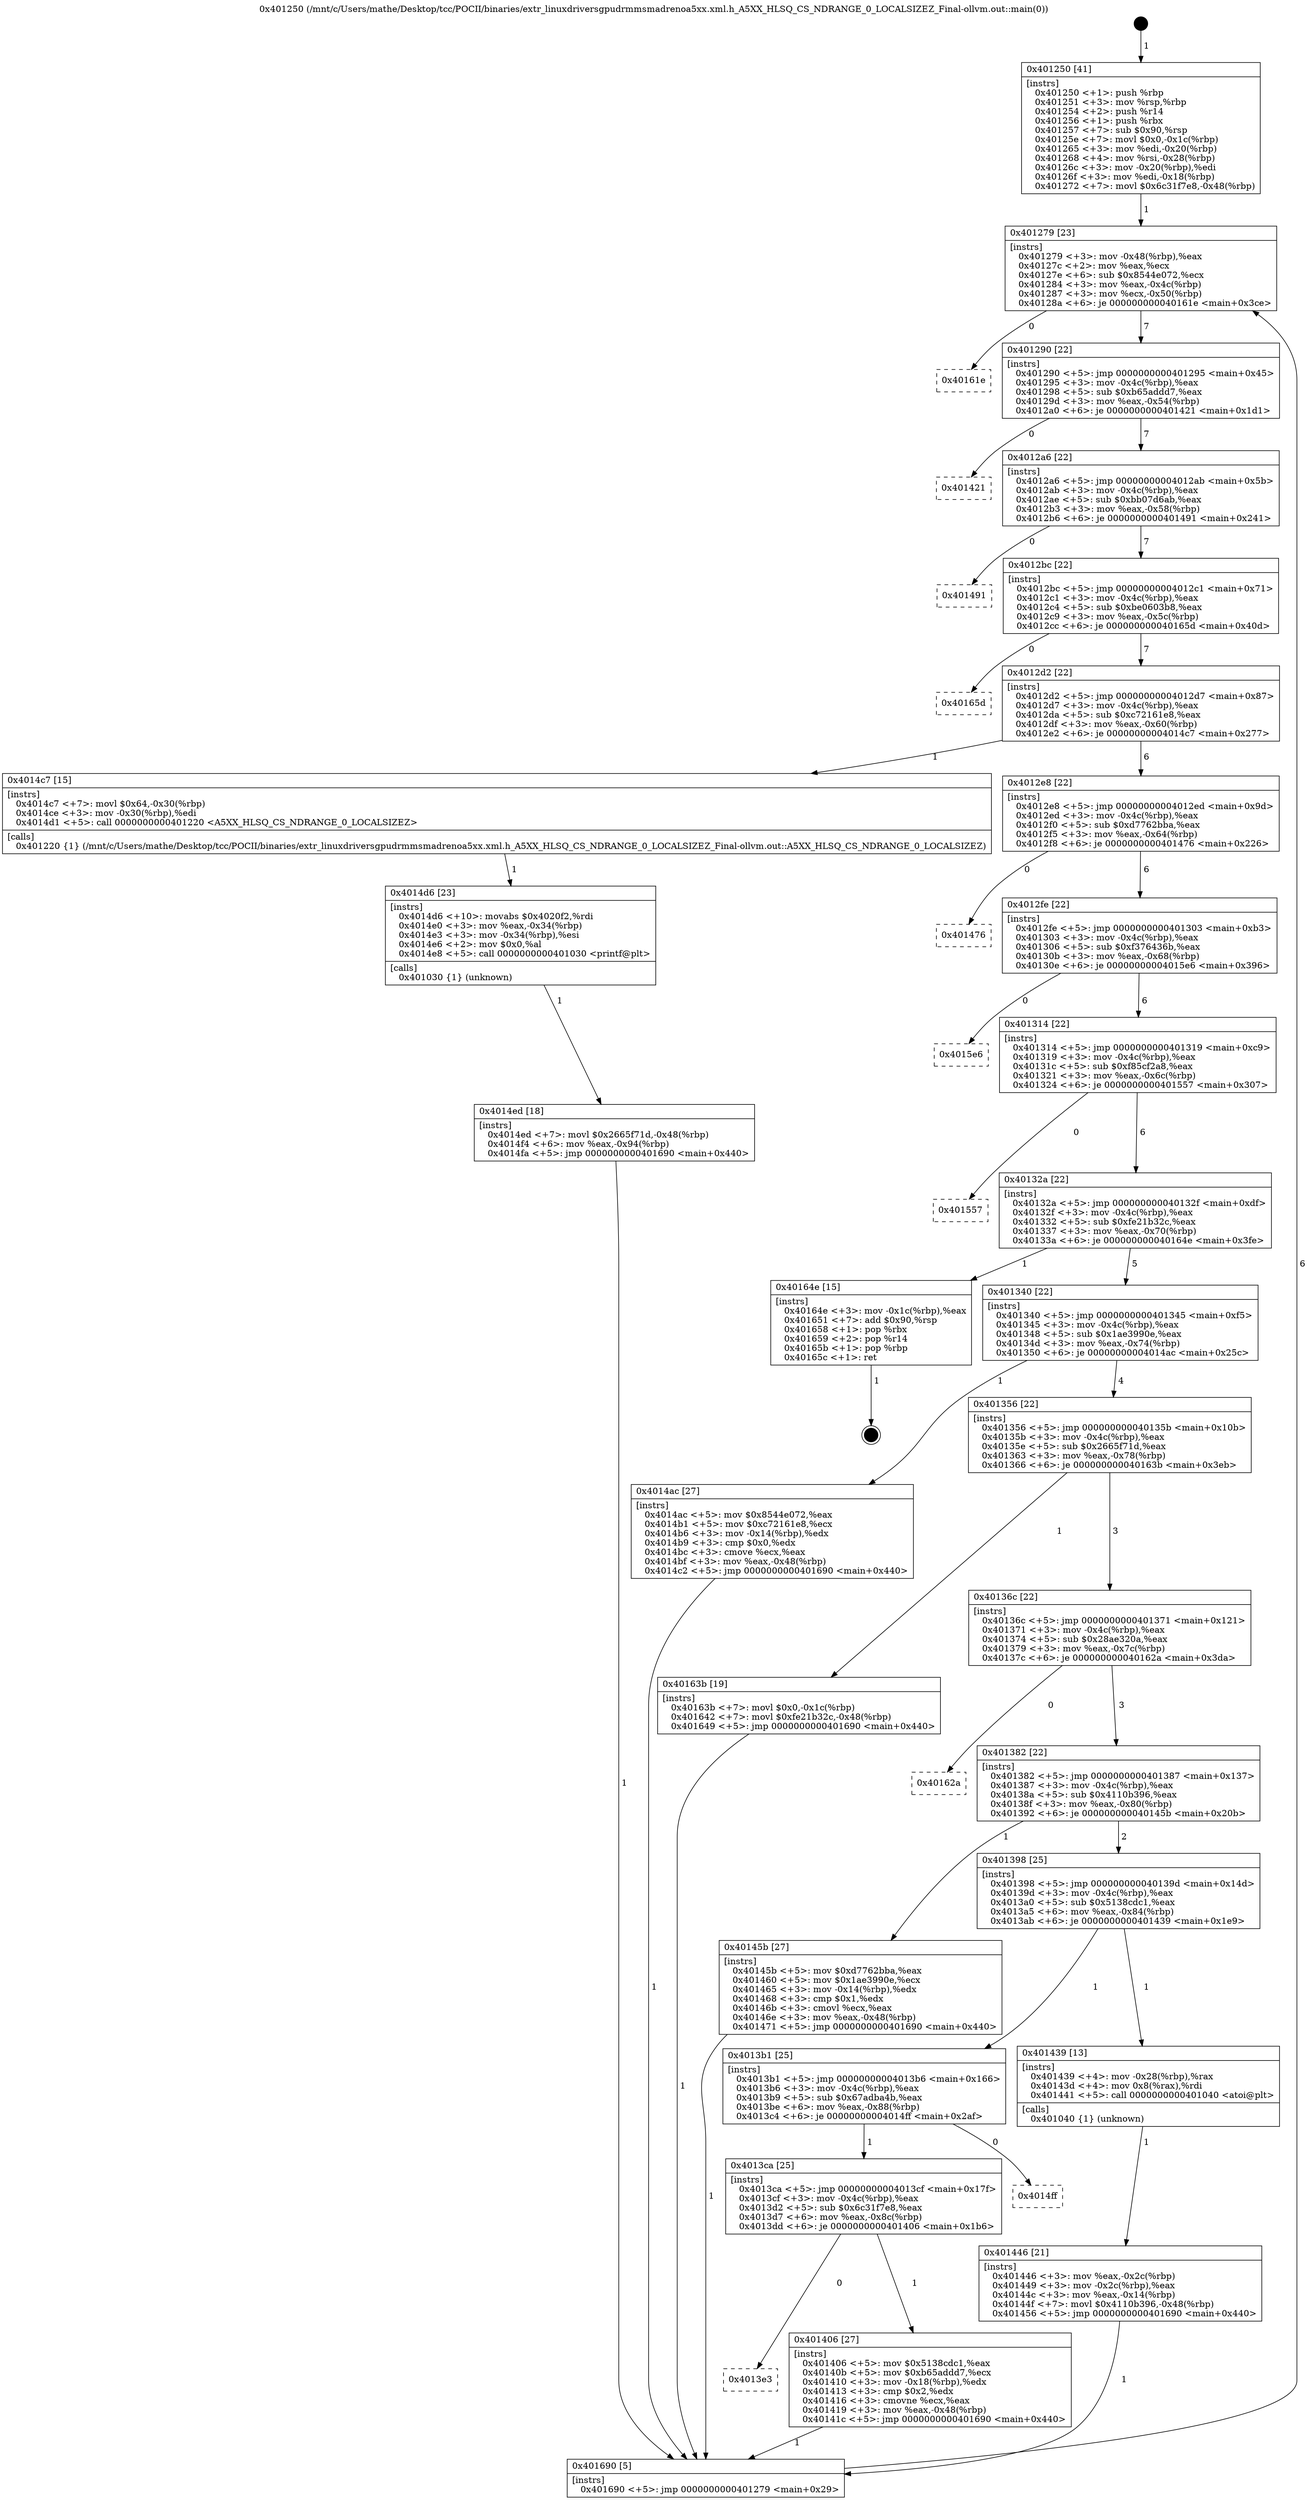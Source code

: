 digraph "0x401250" {
  label = "0x401250 (/mnt/c/Users/mathe/Desktop/tcc/POCII/binaries/extr_linuxdriversgpudrmmsmadrenoa5xx.xml.h_A5XX_HLSQ_CS_NDRANGE_0_LOCALSIZEZ_Final-ollvm.out::main(0))"
  labelloc = "t"
  node[shape=record]

  Entry [label="",width=0.3,height=0.3,shape=circle,fillcolor=black,style=filled]
  "0x401279" [label="{
     0x401279 [23]\l
     | [instrs]\l
     &nbsp;&nbsp;0x401279 \<+3\>: mov -0x48(%rbp),%eax\l
     &nbsp;&nbsp;0x40127c \<+2\>: mov %eax,%ecx\l
     &nbsp;&nbsp;0x40127e \<+6\>: sub $0x8544e072,%ecx\l
     &nbsp;&nbsp;0x401284 \<+3\>: mov %eax,-0x4c(%rbp)\l
     &nbsp;&nbsp;0x401287 \<+3\>: mov %ecx,-0x50(%rbp)\l
     &nbsp;&nbsp;0x40128a \<+6\>: je 000000000040161e \<main+0x3ce\>\l
  }"]
  "0x40161e" [label="{
     0x40161e\l
  }", style=dashed]
  "0x401290" [label="{
     0x401290 [22]\l
     | [instrs]\l
     &nbsp;&nbsp;0x401290 \<+5\>: jmp 0000000000401295 \<main+0x45\>\l
     &nbsp;&nbsp;0x401295 \<+3\>: mov -0x4c(%rbp),%eax\l
     &nbsp;&nbsp;0x401298 \<+5\>: sub $0xb65addd7,%eax\l
     &nbsp;&nbsp;0x40129d \<+3\>: mov %eax,-0x54(%rbp)\l
     &nbsp;&nbsp;0x4012a0 \<+6\>: je 0000000000401421 \<main+0x1d1\>\l
  }"]
  Exit [label="",width=0.3,height=0.3,shape=circle,fillcolor=black,style=filled,peripheries=2]
  "0x401421" [label="{
     0x401421\l
  }", style=dashed]
  "0x4012a6" [label="{
     0x4012a6 [22]\l
     | [instrs]\l
     &nbsp;&nbsp;0x4012a6 \<+5\>: jmp 00000000004012ab \<main+0x5b\>\l
     &nbsp;&nbsp;0x4012ab \<+3\>: mov -0x4c(%rbp),%eax\l
     &nbsp;&nbsp;0x4012ae \<+5\>: sub $0xbb07d6ab,%eax\l
     &nbsp;&nbsp;0x4012b3 \<+3\>: mov %eax,-0x58(%rbp)\l
     &nbsp;&nbsp;0x4012b6 \<+6\>: je 0000000000401491 \<main+0x241\>\l
  }"]
  "0x4014ed" [label="{
     0x4014ed [18]\l
     | [instrs]\l
     &nbsp;&nbsp;0x4014ed \<+7\>: movl $0x2665f71d,-0x48(%rbp)\l
     &nbsp;&nbsp;0x4014f4 \<+6\>: mov %eax,-0x94(%rbp)\l
     &nbsp;&nbsp;0x4014fa \<+5\>: jmp 0000000000401690 \<main+0x440\>\l
  }"]
  "0x401491" [label="{
     0x401491\l
  }", style=dashed]
  "0x4012bc" [label="{
     0x4012bc [22]\l
     | [instrs]\l
     &nbsp;&nbsp;0x4012bc \<+5\>: jmp 00000000004012c1 \<main+0x71\>\l
     &nbsp;&nbsp;0x4012c1 \<+3\>: mov -0x4c(%rbp),%eax\l
     &nbsp;&nbsp;0x4012c4 \<+5\>: sub $0xbe0603b8,%eax\l
     &nbsp;&nbsp;0x4012c9 \<+3\>: mov %eax,-0x5c(%rbp)\l
     &nbsp;&nbsp;0x4012cc \<+6\>: je 000000000040165d \<main+0x40d\>\l
  }"]
  "0x4014d6" [label="{
     0x4014d6 [23]\l
     | [instrs]\l
     &nbsp;&nbsp;0x4014d6 \<+10\>: movabs $0x4020f2,%rdi\l
     &nbsp;&nbsp;0x4014e0 \<+3\>: mov %eax,-0x34(%rbp)\l
     &nbsp;&nbsp;0x4014e3 \<+3\>: mov -0x34(%rbp),%esi\l
     &nbsp;&nbsp;0x4014e6 \<+2\>: mov $0x0,%al\l
     &nbsp;&nbsp;0x4014e8 \<+5\>: call 0000000000401030 \<printf@plt\>\l
     | [calls]\l
     &nbsp;&nbsp;0x401030 \{1\} (unknown)\l
  }"]
  "0x40165d" [label="{
     0x40165d\l
  }", style=dashed]
  "0x4012d2" [label="{
     0x4012d2 [22]\l
     | [instrs]\l
     &nbsp;&nbsp;0x4012d2 \<+5\>: jmp 00000000004012d7 \<main+0x87\>\l
     &nbsp;&nbsp;0x4012d7 \<+3\>: mov -0x4c(%rbp),%eax\l
     &nbsp;&nbsp;0x4012da \<+5\>: sub $0xc72161e8,%eax\l
     &nbsp;&nbsp;0x4012df \<+3\>: mov %eax,-0x60(%rbp)\l
     &nbsp;&nbsp;0x4012e2 \<+6\>: je 00000000004014c7 \<main+0x277\>\l
  }"]
  "0x401446" [label="{
     0x401446 [21]\l
     | [instrs]\l
     &nbsp;&nbsp;0x401446 \<+3\>: mov %eax,-0x2c(%rbp)\l
     &nbsp;&nbsp;0x401449 \<+3\>: mov -0x2c(%rbp),%eax\l
     &nbsp;&nbsp;0x40144c \<+3\>: mov %eax,-0x14(%rbp)\l
     &nbsp;&nbsp;0x40144f \<+7\>: movl $0x4110b396,-0x48(%rbp)\l
     &nbsp;&nbsp;0x401456 \<+5\>: jmp 0000000000401690 \<main+0x440\>\l
  }"]
  "0x4014c7" [label="{
     0x4014c7 [15]\l
     | [instrs]\l
     &nbsp;&nbsp;0x4014c7 \<+7\>: movl $0x64,-0x30(%rbp)\l
     &nbsp;&nbsp;0x4014ce \<+3\>: mov -0x30(%rbp),%edi\l
     &nbsp;&nbsp;0x4014d1 \<+5\>: call 0000000000401220 \<A5XX_HLSQ_CS_NDRANGE_0_LOCALSIZEZ\>\l
     | [calls]\l
     &nbsp;&nbsp;0x401220 \{1\} (/mnt/c/Users/mathe/Desktop/tcc/POCII/binaries/extr_linuxdriversgpudrmmsmadrenoa5xx.xml.h_A5XX_HLSQ_CS_NDRANGE_0_LOCALSIZEZ_Final-ollvm.out::A5XX_HLSQ_CS_NDRANGE_0_LOCALSIZEZ)\l
  }"]
  "0x4012e8" [label="{
     0x4012e8 [22]\l
     | [instrs]\l
     &nbsp;&nbsp;0x4012e8 \<+5\>: jmp 00000000004012ed \<main+0x9d\>\l
     &nbsp;&nbsp;0x4012ed \<+3\>: mov -0x4c(%rbp),%eax\l
     &nbsp;&nbsp;0x4012f0 \<+5\>: sub $0xd7762bba,%eax\l
     &nbsp;&nbsp;0x4012f5 \<+3\>: mov %eax,-0x64(%rbp)\l
     &nbsp;&nbsp;0x4012f8 \<+6\>: je 0000000000401476 \<main+0x226\>\l
  }"]
  "0x401250" [label="{
     0x401250 [41]\l
     | [instrs]\l
     &nbsp;&nbsp;0x401250 \<+1\>: push %rbp\l
     &nbsp;&nbsp;0x401251 \<+3\>: mov %rsp,%rbp\l
     &nbsp;&nbsp;0x401254 \<+2\>: push %r14\l
     &nbsp;&nbsp;0x401256 \<+1\>: push %rbx\l
     &nbsp;&nbsp;0x401257 \<+7\>: sub $0x90,%rsp\l
     &nbsp;&nbsp;0x40125e \<+7\>: movl $0x0,-0x1c(%rbp)\l
     &nbsp;&nbsp;0x401265 \<+3\>: mov %edi,-0x20(%rbp)\l
     &nbsp;&nbsp;0x401268 \<+4\>: mov %rsi,-0x28(%rbp)\l
     &nbsp;&nbsp;0x40126c \<+3\>: mov -0x20(%rbp),%edi\l
     &nbsp;&nbsp;0x40126f \<+3\>: mov %edi,-0x18(%rbp)\l
     &nbsp;&nbsp;0x401272 \<+7\>: movl $0x6c31f7e8,-0x48(%rbp)\l
  }"]
  "0x401476" [label="{
     0x401476\l
  }", style=dashed]
  "0x4012fe" [label="{
     0x4012fe [22]\l
     | [instrs]\l
     &nbsp;&nbsp;0x4012fe \<+5\>: jmp 0000000000401303 \<main+0xb3\>\l
     &nbsp;&nbsp;0x401303 \<+3\>: mov -0x4c(%rbp),%eax\l
     &nbsp;&nbsp;0x401306 \<+5\>: sub $0xf376436b,%eax\l
     &nbsp;&nbsp;0x40130b \<+3\>: mov %eax,-0x68(%rbp)\l
     &nbsp;&nbsp;0x40130e \<+6\>: je 00000000004015e6 \<main+0x396\>\l
  }"]
  "0x401690" [label="{
     0x401690 [5]\l
     | [instrs]\l
     &nbsp;&nbsp;0x401690 \<+5\>: jmp 0000000000401279 \<main+0x29\>\l
  }"]
  "0x4015e6" [label="{
     0x4015e6\l
  }", style=dashed]
  "0x401314" [label="{
     0x401314 [22]\l
     | [instrs]\l
     &nbsp;&nbsp;0x401314 \<+5\>: jmp 0000000000401319 \<main+0xc9\>\l
     &nbsp;&nbsp;0x401319 \<+3\>: mov -0x4c(%rbp),%eax\l
     &nbsp;&nbsp;0x40131c \<+5\>: sub $0xf85cf2a8,%eax\l
     &nbsp;&nbsp;0x401321 \<+3\>: mov %eax,-0x6c(%rbp)\l
     &nbsp;&nbsp;0x401324 \<+6\>: je 0000000000401557 \<main+0x307\>\l
  }"]
  "0x4013e3" [label="{
     0x4013e3\l
  }", style=dashed]
  "0x401557" [label="{
     0x401557\l
  }", style=dashed]
  "0x40132a" [label="{
     0x40132a [22]\l
     | [instrs]\l
     &nbsp;&nbsp;0x40132a \<+5\>: jmp 000000000040132f \<main+0xdf\>\l
     &nbsp;&nbsp;0x40132f \<+3\>: mov -0x4c(%rbp),%eax\l
     &nbsp;&nbsp;0x401332 \<+5\>: sub $0xfe21b32c,%eax\l
     &nbsp;&nbsp;0x401337 \<+3\>: mov %eax,-0x70(%rbp)\l
     &nbsp;&nbsp;0x40133a \<+6\>: je 000000000040164e \<main+0x3fe\>\l
  }"]
  "0x401406" [label="{
     0x401406 [27]\l
     | [instrs]\l
     &nbsp;&nbsp;0x401406 \<+5\>: mov $0x5138cdc1,%eax\l
     &nbsp;&nbsp;0x40140b \<+5\>: mov $0xb65addd7,%ecx\l
     &nbsp;&nbsp;0x401410 \<+3\>: mov -0x18(%rbp),%edx\l
     &nbsp;&nbsp;0x401413 \<+3\>: cmp $0x2,%edx\l
     &nbsp;&nbsp;0x401416 \<+3\>: cmovne %ecx,%eax\l
     &nbsp;&nbsp;0x401419 \<+3\>: mov %eax,-0x48(%rbp)\l
     &nbsp;&nbsp;0x40141c \<+5\>: jmp 0000000000401690 \<main+0x440\>\l
  }"]
  "0x40164e" [label="{
     0x40164e [15]\l
     | [instrs]\l
     &nbsp;&nbsp;0x40164e \<+3\>: mov -0x1c(%rbp),%eax\l
     &nbsp;&nbsp;0x401651 \<+7\>: add $0x90,%rsp\l
     &nbsp;&nbsp;0x401658 \<+1\>: pop %rbx\l
     &nbsp;&nbsp;0x401659 \<+2\>: pop %r14\l
     &nbsp;&nbsp;0x40165b \<+1\>: pop %rbp\l
     &nbsp;&nbsp;0x40165c \<+1\>: ret\l
  }"]
  "0x401340" [label="{
     0x401340 [22]\l
     | [instrs]\l
     &nbsp;&nbsp;0x401340 \<+5\>: jmp 0000000000401345 \<main+0xf5\>\l
     &nbsp;&nbsp;0x401345 \<+3\>: mov -0x4c(%rbp),%eax\l
     &nbsp;&nbsp;0x401348 \<+5\>: sub $0x1ae3990e,%eax\l
     &nbsp;&nbsp;0x40134d \<+3\>: mov %eax,-0x74(%rbp)\l
     &nbsp;&nbsp;0x401350 \<+6\>: je 00000000004014ac \<main+0x25c\>\l
  }"]
  "0x4013ca" [label="{
     0x4013ca [25]\l
     | [instrs]\l
     &nbsp;&nbsp;0x4013ca \<+5\>: jmp 00000000004013cf \<main+0x17f\>\l
     &nbsp;&nbsp;0x4013cf \<+3\>: mov -0x4c(%rbp),%eax\l
     &nbsp;&nbsp;0x4013d2 \<+5\>: sub $0x6c31f7e8,%eax\l
     &nbsp;&nbsp;0x4013d7 \<+6\>: mov %eax,-0x8c(%rbp)\l
     &nbsp;&nbsp;0x4013dd \<+6\>: je 0000000000401406 \<main+0x1b6\>\l
  }"]
  "0x4014ac" [label="{
     0x4014ac [27]\l
     | [instrs]\l
     &nbsp;&nbsp;0x4014ac \<+5\>: mov $0x8544e072,%eax\l
     &nbsp;&nbsp;0x4014b1 \<+5\>: mov $0xc72161e8,%ecx\l
     &nbsp;&nbsp;0x4014b6 \<+3\>: mov -0x14(%rbp),%edx\l
     &nbsp;&nbsp;0x4014b9 \<+3\>: cmp $0x0,%edx\l
     &nbsp;&nbsp;0x4014bc \<+3\>: cmove %ecx,%eax\l
     &nbsp;&nbsp;0x4014bf \<+3\>: mov %eax,-0x48(%rbp)\l
     &nbsp;&nbsp;0x4014c2 \<+5\>: jmp 0000000000401690 \<main+0x440\>\l
  }"]
  "0x401356" [label="{
     0x401356 [22]\l
     | [instrs]\l
     &nbsp;&nbsp;0x401356 \<+5\>: jmp 000000000040135b \<main+0x10b\>\l
     &nbsp;&nbsp;0x40135b \<+3\>: mov -0x4c(%rbp),%eax\l
     &nbsp;&nbsp;0x40135e \<+5\>: sub $0x2665f71d,%eax\l
     &nbsp;&nbsp;0x401363 \<+3\>: mov %eax,-0x78(%rbp)\l
     &nbsp;&nbsp;0x401366 \<+6\>: je 000000000040163b \<main+0x3eb\>\l
  }"]
  "0x4014ff" [label="{
     0x4014ff\l
  }", style=dashed]
  "0x40163b" [label="{
     0x40163b [19]\l
     | [instrs]\l
     &nbsp;&nbsp;0x40163b \<+7\>: movl $0x0,-0x1c(%rbp)\l
     &nbsp;&nbsp;0x401642 \<+7\>: movl $0xfe21b32c,-0x48(%rbp)\l
     &nbsp;&nbsp;0x401649 \<+5\>: jmp 0000000000401690 \<main+0x440\>\l
  }"]
  "0x40136c" [label="{
     0x40136c [22]\l
     | [instrs]\l
     &nbsp;&nbsp;0x40136c \<+5\>: jmp 0000000000401371 \<main+0x121\>\l
     &nbsp;&nbsp;0x401371 \<+3\>: mov -0x4c(%rbp),%eax\l
     &nbsp;&nbsp;0x401374 \<+5\>: sub $0x28ae320a,%eax\l
     &nbsp;&nbsp;0x401379 \<+3\>: mov %eax,-0x7c(%rbp)\l
     &nbsp;&nbsp;0x40137c \<+6\>: je 000000000040162a \<main+0x3da\>\l
  }"]
  "0x4013b1" [label="{
     0x4013b1 [25]\l
     | [instrs]\l
     &nbsp;&nbsp;0x4013b1 \<+5\>: jmp 00000000004013b6 \<main+0x166\>\l
     &nbsp;&nbsp;0x4013b6 \<+3\>: mov -0x4c(%rbp),%eax\l
     &nbsp;&nbsp;0x4013b9 \<+5\>: sub $0x67adba4b,%eax\l
     &nbsp;&nbsp;0x4013be \<+6\>: mov %eax,-0x88(%rbp)\l
     &nbsp;&nbsp;0x4013c4 \<+6\>: je 00000000004014ff \<main+0x2af\>\l
  }"]
  "0x40162a" [label="{
     0x40162a\l
  }", style=dashed]
  "0x401382" [label="{
     0x401382 [22]\l
     | [instrs]\l
     &nbsp;&nbsp;0x401382 \<+5\>: jmp 0000000000401387 \<main+0x137\>\l
     &nbsp;&nbsp;0x401387 \<+3\>: mov -0x4c(%rbp),%eax\l
     &nbsp;&nbsp;0x40138a \<+5\>: sub $0x4110b396,%eax\l
     &nbsp;&nbsp;0x40138f \<+3\>: mov %eax,-0x80(%rbp)\l
     &nbsp;&nbsp;0x401392 \<+6\>: je 000000000040145b \<main+0x20b\>\l
  }"]
  "0x401439" [label="{
     0x401439 [13]\l
     | [instrs]\l
     &nbsp;&nbsp;0x401439 \<+4\>: mov -0x28(%rbp),%rax\l
     &nbsp;&nbsp;0x40143d \<+4\>: mov 0x8(%rax),%rdi\l
     &nbsp;&nbsp;0x401441 \<+5\>: call 0000000000401040 \<atoi@plt\>\l
     | [calls]\l
     &nbsp;&nbsp;0x401040 \{1\} (unknown)\l
  }"]
  "0x40145b" [label="{
     0x40145b [27]\l
     | [instrs]\l
     &nbsp;&nbsp;0x40145b \<+5\>: mov $0xd7762bba,%eax\l
     &nbsp;&nbsp;0x401460 \<+5\>: mov $0x1ae3990e,%ecx\l
     &nbsp;&nbsp;0x401465 \<+3\>: mov -0x14(%rbp),%edx\l
     &nbsp;&nbsp;0x401468 \<+3\>: cmp $0x1,%edx\l
     &nbsp;&nbsp;0x40146b \<+3\>: cmovl %ecx,%eax\l
     &nbsp;&nbsp;0x40146e \<+3\>: mov %eax,-0x48(%rbp)\l
     &nbsp;&nbsp;0x401471 \<+5\>: jmp 0000000000401690 \<main+0x440\>\l
  }"]
  "0x401398" [label="{
     0x401398 [25]\l
     | [instrs]\l
     &nbsp;&nbsp;0x401398 \<+5\>: jmp 000000000040139d \<main+0x14d\>\l
     &nbsp;&nbsp;0x40139d \<+3\>: mov -0x4c(%rbp),%eax\l
     &nbsp;&nbsp;0x4013a0 \<+5\>: sub $0x5138cdc1,%eax\l
     &nbsp;&nbsp;0x4013a5 \<+6\>: mov %eax,-0x84(%rbp)\l
     &nbsp;&nbsp;0x4013ab \<+6\>: je 0000000000401439 \<main+0x1e9\>\l
  }"]
  Entry -> "0x401250" [label=" 1"]
  "0x401279" -> "0x40161e" [label=" 0"]
  "0x401279" -> "0x401290" [label=" 7"]
  "0x40164e" -> Exit [label=" 1"]
  "0x401290" -> "0x401421" [label=" 0"]
  "0x401290" -> "0x4012a6" [label=" 7"]
  "0x40163b" -> "0x401690" [label=" 1"]
  "0x4012a6" -> "0x401491" [label=" 0"]
  "0x4012a6" -> "0x4012bc" [label=" 7"]
  "0x4014ed" -> "0x401690" [label=" 1"]
  "0x4012bc" -> "0x40165d" [label=" 0"]
  "0x4012bc" -> "0x4012d2" [label=" 7"]
  "0x4014d6" -> "0x4014ed" [label=" 1"]
  "0x4012d2" -> "0x4014c7" [label=" 1"]
  "0x4012d2" -> "0x4012e8" [label=" 6"]
  "0x4014c7" -> "0x4014d6" [label=" 1"]
  "0x4012e8" -> "0x401476" [label=" 0"]
  "0x4012e8" -> "0x4012fe" [label=" 6"]
  "0x4014ac" -> "0x401690" [label=" 1"]
  "0x4012fe" -> "0x4015e6" [label=" 0"]
  "0x4012fe" -> "0x401314" [label=" 6"]
  "0x40145b" -> "0x401690" [label=" 1"]
  "0x401314" -> "0x401557" [label=" 0"]
  "0x401314" -> "0x40132a" [label=" 6"]
  "0x401446" -> "0x401690" [label=" 1"]
  "0x40132a" -> "0x40164e" [label=" 1"]
  "0x40132a" -> "0x401340" [label=" 5"]
  "0x401439" -> "0x401446" [label=" 1"]
  "0x401340" -> "0x4014ac" [label=" 1"]
  "0x401340" -> "0x401356" [label=" 4"]
  "0x401250" -> "0x401279" [label=" 1"]
  "0x401356" -> "0x40163b" [label=" 1"]
  "0x401356" -> "0x40136c" [label=" 3"]
  "0x401406" -> "0x401690" [label=" 1"]
  "0x40136c" -> "0x40162a" [label=" 0"]
  "0x40136c" -> "0x401382" [label=" 3"]
  "0x4013ca" -> "0x401406" [label=" 1"]
  "0x401382" -> "0x40145b" [label=" 1"]
  "0x401382" -> "0x401398" [label=" 2"]
  "0x401690" -> "0x401279" [label=" 6"]
  "0x401398" -> "0x401439" [label=" 1"]
  "0x401398" -> "0x4013b1" [label=" 1"]
  "0x4013ca" -> "0x4013e3" [label=" 0"]
  "0x4013b1" -> "0x4014ff" [label=" 0"]
  "0x4013b1" -> "0x4013ca" [label=" 1"]
}

